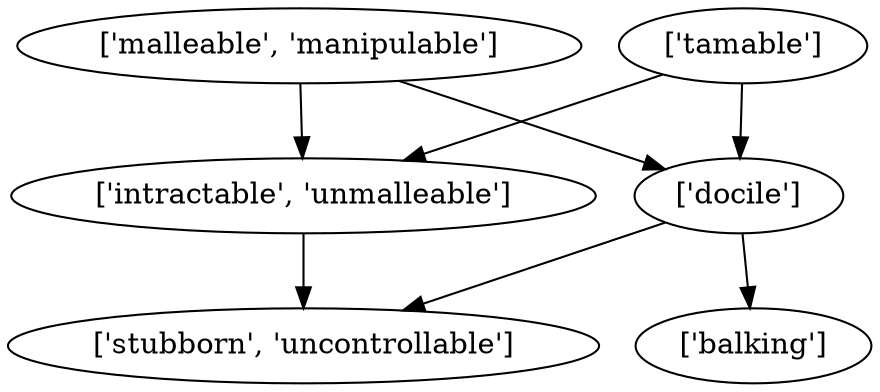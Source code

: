 strict digraph  {
	"['intractable', 'unmalleable']" -> "['stubborn', 'uncontrollable']";
	"['malleable', 'manipulable']" -> "['intractable', 'unmalleable']";
	"['malleable', 'manipulable']" -> "['docile']";
	"['docile']" -> "['stubborn', 'uncontrollable']";
	"['docile']" -> "['balking']";
	"['tamable']" -> "['intractable', 'unmalleable']";
	"['tamable']" -> "['docile']";
}
